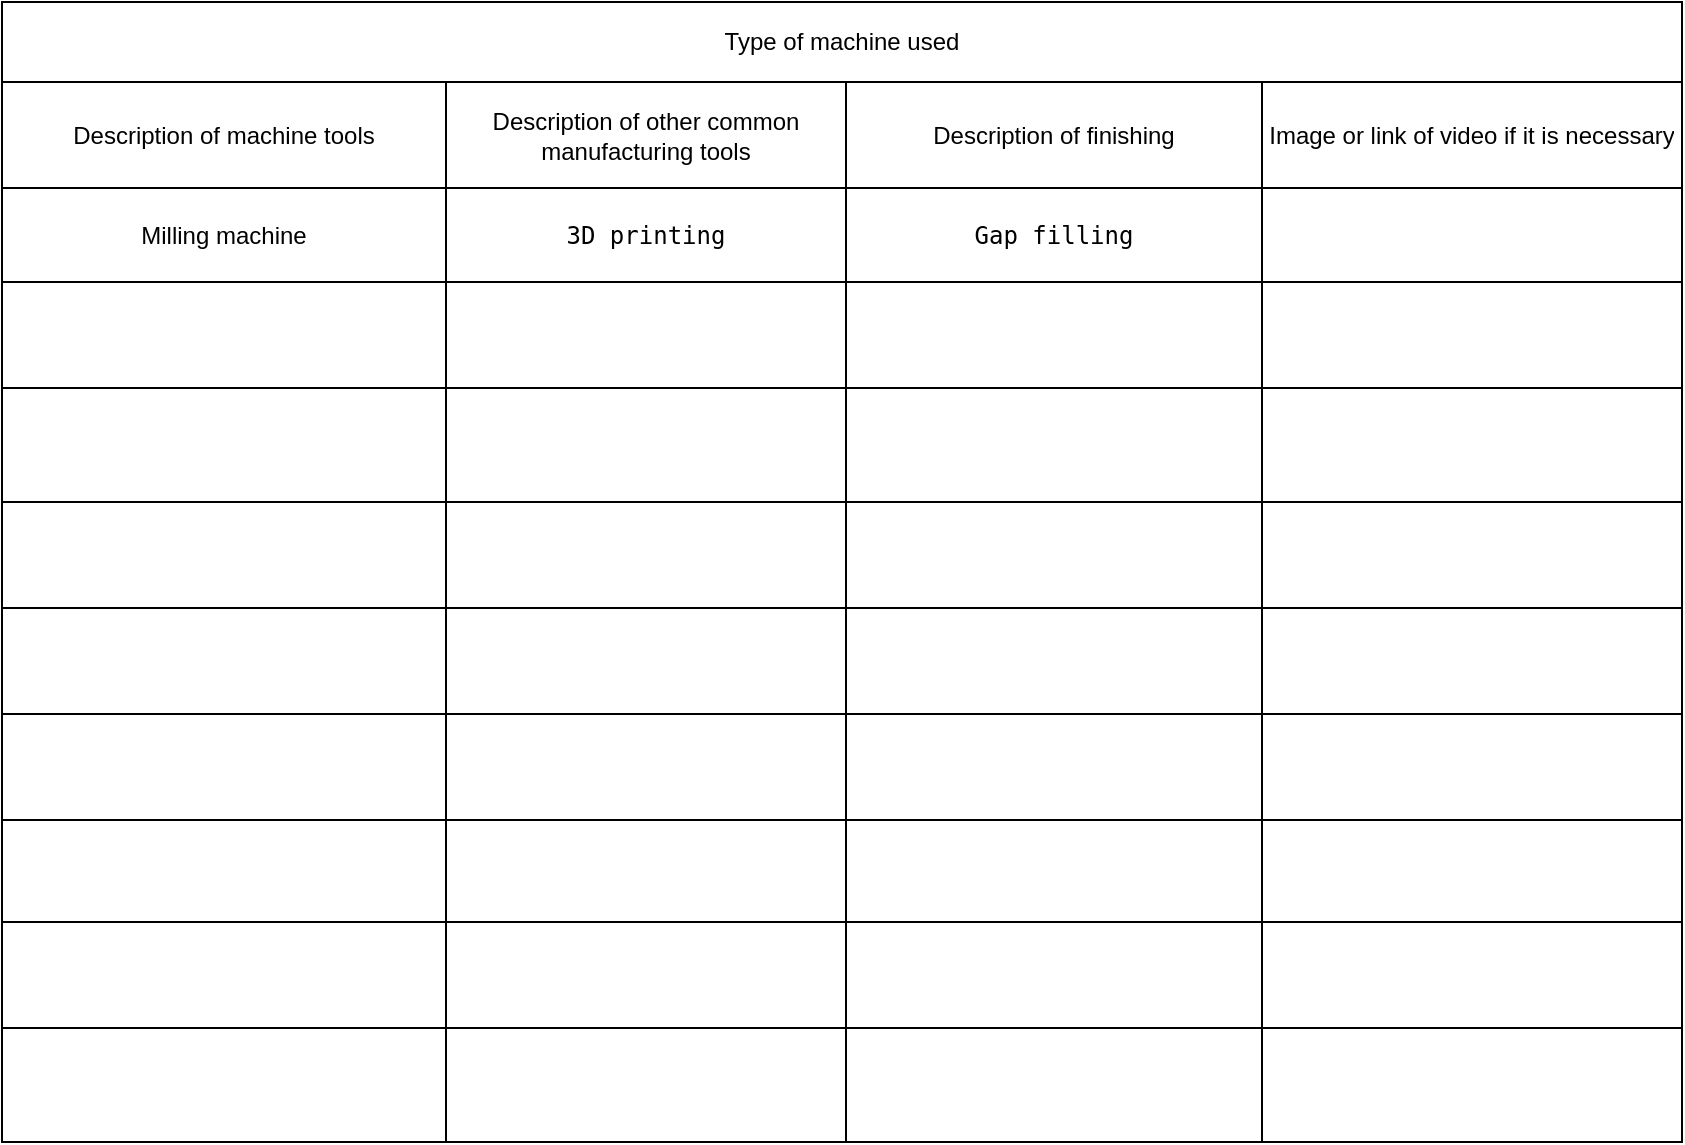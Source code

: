 <mxfile version="14.9.0" type="github">
  <diagram id="nSUky03wP_geeJo8E0sn" name="Page-1">
    <mxGraphModel dx="2013" dy="1820" grid="1" gridSize="10" guides="1" tooltips="1" connect="1" arrows="1" fold="1" page="1" pageScale="1" pageWidth="827" pageHeight="1169" math="0" shadow="0">
      <root>
        <mxCell id="0" />
        <mxCell id="1" parent="0" />
        <mxCell id="g2rxZFlYXXOEhxONH8Ov-4" value="" style="shape=table;startSize=0;container=1;collapsible=0;childLayout=tableLayout;" vertex="1" parent="1">
          <mxGeometry x="-760" y="-1060" width="840" height="530" as="geometry" />
        </mxCell>
        <mxCell id="g2rxZFlYXXOEhxONH8Ov-5" value="" style="shape=partialRectangle;collapsible=0;dropTarget=0;pointerEvents=0;fillColor=none;top=0;left=0;bottom=0;right=0;points=[[0,0.5],[1,0.5]];portConstraint=eastwest;" vertex="1" parent="g2rxZFlYXXOEhxONH8Ov-4">
          <mxGeometry width="840" height="53" as="geometry" />
        </mxCell>
        <mxCell id="g2rxZFlYXXOEhxONH8Ov-7" value="Description of machine tools" style="shape=partialRectangle;html=1;whiteSpace=wrap;connectable=0;overflow=hidden;fillColor=none;top=0;left=0;bottom=0;right=0;" vertex="1" parent="g2rxZFlYXXOEhxONH8Ov-5">
          <mxGeometry width="222" height="53" as="geometry" />
        </mxCell>
        <mxCell id="g2rxZFlYXXOEhxONH8Ov-8" value="Description of other common manufacturing tools " style="shape=partialRectangle;html=1;whiteSpace=wrap;connectable=0;overflow=hidden;fillColor=none;top=0;left=0;bottom=0;right=0;" vertex="1" parent="g2rxZFlYXXOEhxONH8Ov-5">
          <mxGeometry x="222" width="200" height="53" as="geometry" />
        </mxCell>
        <mxCell id="g2rxZFlYXXOEhxONH8Ov-9" value="Description of finishing" style="shape=partialRectangle;html=1;whiteSpace=wrap;connectable=0;overflow=hidden;fillColor=none;top=0;left=0;bottom=0;right=0;" vertex="1" parent="g2rxZFlYXXOEhxONH8Ov-5">
          <mxGeometry x="422" width="208" height="53" as="geometry" />
        </mxCell>
        <mxCell id="g2rxZFlYXXOEhxONH8Ov-123" value="Image or link of video if it is necessary" style="shape=partialRectangle;html=1;whiteSpace=wrap;connectable=0;overflow=hidden;fillColor=none;top=0;left=0;bottom=0;right=0;" vertex="1" parent="g2rxZFlYXXOEhxONH8Ov-5">
          <mxGeometry x="630" width="210" height="53" as="geometry" />
        </mxCell>
        <mxCell id="g2rxZFlYXXOEhxONH8Ov-14" style="shape=partialRectangle;collapsible=0;dropTarget=0;pointerEvents=0;fillColor=none;top=0;left=0;bottom=0;right=0;points=[[0,0.5],[1,0.5]];portConstraint=eastwest;" vertex="1" parent="g2rxZFlYXXOEhxONH8Ov-4">
          <mxGeometry y="53" width="840" height="47" as="geometry" />
        </mxCell>
        <mxCell id="g2rxZFlYXXOEhxONH8Ov-16" value="Milling machine" style="shape=partialRectangle;html=1;whiteSpace=wrap;connectable=0;overflow=hidden;fillColor=none;top=0;left=0;bottom=0;right=0;" vertex="1" parent="g2rxZFlYXXOEhxONH8Ov-14">
          <mxGeometry width="222" height="47" as="geometry" />
        </mxCell>
        <mxCell id="g2rxZFlYXXOEhxONH8Ov-17" value="&lt;pre&gt;&lt;code&gt;3D printing&lt;/code&gt;&lt;/pre&gt;" style="shape=partialRectangle;html=1;whiteSpace=wrap;connectable=0;overflow=hidden;fillColor=none;top=0;left=0;bottom=0;right=0;" vertex="1" parent="g2rxZFlYXXOEhxONH8Ov-14">
          <mxGeometry x="222" width="200" height="47" as="geometry" />
        </mxCell>
        <mxCell id="g2rxZFlYXXOEhxONH8Ov-18" value="&lt;pre&gt;&lt;code&gt;Gap filling&lt;/code&gt;&lt;/pre&gt;" style="shape=partialRectangle;html=1;whiteSpace=wrap;connectable=0;overflow=hidden;fillColor=none;top=0;left=0;bottom=0;right=0;" vertex="1" parent="g2rxZFlYXXOEhxONH8Ov-14">
          <mxGeometry x="422" width="208" height="47" as="geometry" />
        </mxCell>
        <mxCell id="g2rxZFlYXXOEhxONH8Ov-124" style="shape=partialRectangle;html=1;whiteSpace=wrap;connectable=0;overflow=hidden;fillColor=none;top=0;left=0;bottom=0;right=0;" vertex="1" parent="g2rxZFlYXXOEhxONH8Ov-14">
          <mxGeometry x="630" width="210" height="47" as="geometry" />
        </mxCell>
        <mxCell id="g2rxZFlYXXOEhxONH8Ov-23" style="shape=partialRectangle;collapsible=0;dropTarget=0;pointerEvents=0;fillColor=none;top=0;left=0;bottom=0;right=0;points=[[0,0.5],[1,0.5]];portConstraint=eastwest;" vertex="1" parent="g2rxZFlYXXOEhxONH8Ov-4">
          <mxGeometry y="100" width="840" height="53" as="geometry" />
        </mxCell>
        <mxCell id="g2rxZFlYXXOEhxONH8Ov-25" style="shape=partialRectangle;html=1;whiteSpace=wrap;connectable=0;overflow=hidden;fillColor=none;top=0;left=0;bottom=0;right=0;" vertex="1" parent="g2rxZFlYXXOEhxONH8Ov-23">
          <mxGeometry width="222" height="53" as="geometry" />
        </mxCell>
        <mxCell id="g2rxZFlYXXOEhxONH8Ov-26" style="shape=partialRectangle;html=1;whiteSpace=wrap;connectable=0;overflow=hidden;fillColor=none;top=0;left=0;bottom=0;right=0;" vertex="1" parent="g2rxZFlYXXOEhxONH8Ov-23">
          <mxGeometry x="222" width="200" height="53" as="geometry" />
        </mxCell>
        <mxCell id="g2rxZFlYXXOEhxONH8Ov-27" style="shape=partialRectangle;html=1;whiteSpace=wrap;connectable=0;overflow=hidden;fillColor=none;top=0;left=0;bottom=0;right=0;" vertex="1" parent="g2rxZFlYXXOEhxONH8Ov-23">
          <mxGeometry x="422" width="208" height="53" as="geometry" />
        </mxCell>
        <mxCell id="g2rxZFlYXXOEhxONH8Ov-125" style="shape=partialRectangle;html=1;whiteSpace=wrap;connectable=0;overflow=hidden;fillColor=none;top=0;left=0;bottom=0;right=0;" vertex="1" parent="g2rxZFlYXXOEhxONH8Ov-23">
          <mxGeometry x="630" width="210" height="53" as="geometry" />
        </mxCell>
        <mxCell id="g2rxZFlYXXOEhxONH8Ov-32" value="" style="shape=partialRectangle;collapsible=0;dropTarget=0;pointerEvents=0;fillColor=none;top=0;left=0;bottom=0;right=0;points=[[0,0.5],[1,0.5]];portConstraint=eastwest;" vertex="1" parent="g2rxZFlYXXOEhxONH8Ov-4">
          <mxGeometry y="153" width="840" height="57" as="geometry" />
        </mxCell>
        <mxCell id="g2rxZFlYXXOEhxONH8Ov-34" style="shape=partialRectangle;html=1;whiteSpace=wrap;connectable=0;overflow=hidden;fillColor=none;top=0;left=0;bottom=0;right=0;" vertex="1" parent="g2rxZFlYXXOEhxONH8Ov-32">
          <mxGeometry width="222" height="57" as="geometry" />
        </mxCell>
        <mxCell id="g2rxZFlYXXOEhxONH8Ov-35" style="shape=partialRectangle;html=1;whiteSpace=wrap;connectable=0;overflow=hidden;fillColor=none;top=0;left=0;bottom=0;right=0;" vertex="1" parent="g2rxZFlYXXOEhxONH8Ov-32">
          <mxGeometry x="222" width="200" height="57" as="geometry" />
        </mxCell>
        <mxCell id="g2rxZFlYXXOEhxONH8Ov-36" style="shape=partialRectangle;html=1;whiteSpace=wrap;connectable=0;overflow=hidden;fillColor=none;top=0;left=0;bottom=0;right=0;" vertex="1" parent="g2rxZFlYXXOEhxONH8Ov-32">
          <mxGeometry x="422" width="208" height="57" as="geometry" />
        </mxCell>
        <mxCell id="g2rxZFlYXXOEhxONH8Ov-126" style="shape=partialRectangle;html=1;whiteSpace=wrap;connectable=0;overflow=hidden;fillColor=none;top=0;left=0;bottom=0;right=0;" vertex="1" parent="g2rxZFlYXXOEhxONH8Ov-32">
          <mxGeometry x="630" width="210" height="57" as="geometry" />
        </mxCell>
        <mxCell id="g2rxZFlYXXOEhxONH8Ov-41" value="" style="shape=partialRectangle;collapsible=0;dropTarget=0;pointerEvents=0;fillColor=none;top=0;left=0;bottom=0;right=0;points=[[0,0.5],[1,0.5]];portConstraint=eastwest;" vertex="1" parent="g2rxZFlYXXOEhxONH8Ov-4">
          <mxGeometry y="210" width="840" height="53" as="geometry" />
        </mxCell>
        <mxCell id="g2rxZFlYXXOEhxONH8Ov-43" style="shape=partialRectangle;html=1;whiteSpace=wrap;connectable=0;overflow=hidden;fillColor=none;top=0;left=0;bottom=0;right=0;" vertex="1" parent="g2rxZFlYXXOEhxONH8Ov-41">
          <mxGeometry width="222" height="53" as="geometry" />
        </mxCell>
        <mxCell id="g2rxZFlYXXOEhxONH8Ov-44" style="shape=partialRectangle;html=1;whiteSpace=wrap;connectable=0;overflow=hidden;fillColor=none;top=0;left=0;bottom=0;right=0;" vertex="1" parent="g2rxZFlYXXOEhxONH8Ov-41">
          <mxGeometry x="222" width="200" height="53" as="geometry" />
        </mxCell>
        <mxCell id="g2rxZFlYXXOEhxONH8Ov-45" style="shape=partialRectangle;html=1;whiteSpace=wrap;connectable=0;overflow=hidden;fillColor=none;top=0;left=0;bottom=0;right=0;" vertex="1" parent="g2rxZFlYXXOEhxONH8Ov-41">
          <mxGeometry x="422" width="208" height="53" as="geometry" />
        </mxCell>
        <mxCell id="g2rxZFlYXXOEhxONH8Ov-127" style="shape=partialRectangle;html=1;whiteSpace=wrap;connectable=0;overflow=hidden;fillColor=none;top=0;left=0;bottom=0;right=0;" vertex="1" parent="g2rxZFlYXXOEhxONH8Ov-41">
          <mxGeometry x="630" width="210" height="53" as="geometry" />
        </mxCell>
        <mxCell id="g2rxZFlYXXOEhxONH8Ov-50" value="" style="shape=partialRectangle;collapsible=0;dropTarget=0;pointerEvents=0;fillColor=none;top=0;left=0;bottom=0;right=0;points=[[0,0.5],[1,0.5]];portConstraint=eastwest;" vertex="1" parent="g2rxZFlYXXOEhxONH8Ov-4">
          <mxGeometry y="263" width="840" height="53" as="geometry" />
        </mxCell>
        <mxCell id="g2rxZFlYXXOEhxONH8Ov-52" style="shape=partialRectangle;html=1;whiteSpace=wrap;connectable=0;overflow=hidden;fillColor=none;top=0;left=0;bottom=0;right=0;" vertex="1" parent="g2rxZFlYXXOEhxONH8Ov-50">
          <mxGeometry width="222" height="53" as="geometry" />
        </mxCell>
        <mxCell id="g2rxZFlYXXOEhxONH8Ov-53" style="shape=partialRectangle;html=1;whiteSpace=wrap;connectable=0;overflow=hidden;fillColor=none;top=0;left=0;bottom=0;right=0;" vertex="1" parent="g2rxZFlYXXOEhxONH8Ov-50">
          <mxGeometry x="222" width="200" height="53" as="geometry" />
        </mxCell>
        <mxCell id="g2rxZFlYXXOEhxONH8Ov-54" style="shape=partialRectangle;html=1;whiteSpace=wrap;connectable=0;overflow=hidden;fillColor=none;top=0;left=0;bottom=0;right=0;" vertex="1" parent="g2rxZFlYXXOEhxONH8Ov-50">
          <mxGeometry x="422" width="208" height="53" as="geometry" />
        </mxCell>
        <mxCell id="g2rxZFlYXXOEhxONH8Ov-128" style="shape=partialRectangle;html=1;whiteSpace=wrap;connectable=0;overflow=hidden;fillColor=none;top=0;left=0;bottom=0;right=0;" vertex="1" parent="g2rxZFlYXXOEhxONH8Ov-50">
          <mxGeometry x="630" width="210" height="53" as="geometry" />
        </mxCell>
        <mxCell id="g2rxZFlYXXOEhxONH8Ov-59" style="shape=partialRectangle;collapsible=0;dropTarget=0;pointerEvents=0;fillColor=none;top=0;left=0;bottom=0;right=0;points=[[0,0.5],[1,0.5]];portConstraint=eastwest;" vertex="1" parent="g2rxZFlYXXOEhxONH8Ov-4">
          <mxGeometry y="316" width="840" height="53" as="geometry" />
        </mxCell>
        <mxCell id="g2rxZFlYXXOEhxONH8Ov-61" style="shape=partialRectangle;html=1;whiteSpace=wrap;connectable=0;overflow=hidden;fillColor=none;top=0;left=0;bottom=0;right=0;" vertex="1" parent="g2rxZFlYXXOEhxONH8Ov-59">
          <mxGeometry width="222" height="53" as="geometry" />
        </mxCell>
        <mxCell id="g2rxZFlYXXOEhxONH8Ov-62" style="shape=partialRectangle;html=1;whiteSpace=wrap;connectable=0;overflow=hidden;fillColor=none;top=0;left=0;bottom=0;right=0;" vertex="1" parent="g2rxZFlYXXOEhxONH8Ov-59">
          <mxGeometry x="222" width="200" height="53" as="geometry" />
        </mxCell>
        <mxCell id="g2rxZFlYXXOEhxONH8Ov-63" style="shape=partialRectangle;html=1;whiteSpace=wrap;connectable=0;overflow=hidden;fillColor=none;top=0;left=0;bottom=0;right=0;" vertex="1" parent="g2rxZFlYXXOEhxONH8Ov-59">
          <mxGeometry x="422" width="208" height="53" as="geometry" />
        </mxCell>
        <mxCell id="g2rxZFlYXXOEhxONH8Ov-129" style="shape=partialRectangle;html=1;whiteSpace=wrap;connectable=0;overflow=hidden;fillColor=none;top=0;left=0;bottom=0;right=0;" vertex="1" parent="g2rxZFlYXXOEhxONH8Ov-59">
          <mxGeometry x="630" width="210" height="53" as="geometry" />
        </mxCell>
        <mxCell id="g2rxZFlYXXOEhxONH8Ov-68" style="shape=partialRectangle;collapsible=0;dropTarget=0;pointerEvents=0;fillColor=none;top=0;left=0;bottom=0;right=0;points=[[0,0.5],[1,0.5]];portConstraint=eastwest;" vertex="1" parent="g2rxZFlYXXOEhxONH8Ov-4">
          <mxGeometry y="369" width="840" height="51" as="geometry" />
        </mxCell>
        <mxCell id="g2rxZFlYXXOEhxONH8Ov-70" style="shape=partialRectangle;html=1;whiteSpace=wrap;connectable=0;overflow=hidden;fillColor=none;top=0;left=0;bottom=0;right=0;" vertex="1" parent="g2rxZFlYXXOEhxONH8Ov-68">
          <mxGeometry width="222" height="51" as="geometry" />
        </mxCell>
        <mxCell id="g2rxZFlYXXOEhxONH8Ov-71" style="shape=partialRectangle;html=1;whiteSpace=wrap;connectable=0;overflow=hidden;fillColor=none;top=0;left=0;bottom=0;right=0;" vertex="1" parent="g2rxZFlYXXOEhxONH8Ov-68">
          <mxGeometry x="222" width="200" height="51" as="geometry" />
        </mxCell>
        <mxCell id="g2rxZFlYXXOEhxONH8Ov-72" style="shape=partialRectangle;html=1;whiteSpace=wrap;connectable=0;overflow=hidden;fillColor=none;top=0;left=0;bottom=0;right=0;" vertex="1" parent="g2rxZFlYXXOEhxONH8Ov-68">
          <mxGeometry x="422" width="208" height="51" as="geometry" />
        </mxCell>
        <mxCell id="g2rxZFlYXXOEhxONH8Ov-130" style="shape=partialRectangle;html=1;whiteSpace=wrap;connectable=0;overflow=hidden;fillColor=none;top=0;left=0;bottom=0;right=0;" vertex="1" parent="g2rxZFlYXXOEhxONH8Ov-68">
          <mxGeometry x="630" width="210" height="51" as="geometry" />
        </mxCell>
        <mxCell id="g2rxZFlYXXOEhxONH8Ov-77" style="shape=partialRectangle;collapsible=0;dropTarget=0;pointerEvents=0;fillColor=none;top=0;left=0;bottom=0;right=0;points=[[0,0.5],[1,0.5]];portConstraint=eastwest;" vertex="1" parent="g2rxZFlYXXOEhxONH8Ov-4">
          <mxGeometry y="420" width="840" height="53" as="geometry" />
        </mxCell>
        <mxCell id="g2rxZFlYXXOEhxONH8Ov-79" style="shape=partialRectangle;html=1;whiteSpace=wrap;connectable=0;overflow=hidden;fillColor=none;top=0;left=0;bottom=0;right=0;" vertex="1" parent="g2rxZFlYXXOEhxONH8Ov-77">
          <mxGeometry width="222" height="53" as="geometry" />
        </mxCell>
        <mxCell id="g2rxZFlYXXOEhxONH8Ov-80" style="shape=partialRectangle;html=1;whiteSpace=wrap;connectable=0;overflow=hidden;fillColor=none;top=0;left=0;bottom=0;right=0;" vertex="1" parent="g2rxZFlYXXOEhxONH8Ov-77">
          <mxGeometry x="222" width="200" height="53" as="geometry" />
        </mxCell>
        <mxCell id="g2rxZFlYXXOEhxONH8Ov-81" style="shape=partialRectangle;html=1;whiteSpace=wrap;connectable=0;overflow=hidden;fillColor=none;top=0;left=0;bottom=0;right=0;" vertex="1" parent="g2rxZFlYXXOEhxONH8Ov-77">
          <mxGeometry x="422" width="208" height="53" as="geometry" />
        </mxCell>
        <mxCell id="g2rxZFlYXXOEhxONH8Ov-131" style="shape=partialRectangle;html=1;whiteSpace=wrap;connectable=0;overflow=hidden;fillColor=none;top=0;left=0;bottom=0;right=0;" vertex="1" parent="g2rxZFlYXXOEhxONH8Ov-77">
          <mxGeometry x="630" width="210" height="53" as="geometry" />
        </mxCell>
        <mxCell id="g2rxZFlYXXOEhxONH8Ov-86" style="shape=partialRectangle;collapsible=0;dropTarget=0;pointerEvents=0;fillColor=none;top=0;left=0;bottom=0;right=0;points=[[0,0.5],[1,0.5]];portConstraint=eastwest;" vertex="1" parent="g2rxZFlYXXOEhxONH8Ov-4">
          <mxGeometry y="473" width="840" height="57" as="geometry" />
        </mxCell>
        <mxCell id="g2rxZFlYXXOEhxONH8Ov-88" style="shape=partialRectangle;html=1;whiteSpace=wrap;connectable=0;overflow=hidden;fillColor=none;top=0;left=0;bottom=0;right=0;" vertex="1" parent="g2rxZFlYXXOEhxONH8Ov-86">
          <mxGeometry width="222" height="57" as="geometry" />
        </mxCell>
        <mxCell id="g2rxZFlYXXOEhxONH8Ov-89" style="shape=partialRectangle;html=1;whiteSpace=wrap;connectable=0;overflow=hidden;fillColor=none;top=0;left=0;bottom=0;right=0;" vertex="1" parent="g2rxZFlYXXOEhxONH8Ov-86">
          <mxGeometry x="222" width="200" height="57" as="geometry" />
        </mxCell>
        <mxCell id="g2rxZFlYXXOEhxONH8Ov-90" style="shape=partialRectangle;html=1;whiteSpace=wrap;connectable=0;overflow=hidden;fillColor=none;top=0;left=0;bottom=0;right=0;" vertex="1" parent="g2rxZFlYXXOEhxONH8Ov-86">
          <mxGeometry x="422" width="208" height="57" as="geometry" />
        </mxCell>
        <mxCell id="g2rxZFlYXXOEhxONH8Ov-132" style="shape=partialRectangle;html=1;whiteSpace=wrap;connectable=0;overflow=hidden;fillColor=none;top=0;left=0;bottom=0;right=0;" vertex="1" parent="g2rxZFlYXXOEhxONH8Ov-86">
          <mxGeometry x="630" width="210" height="57" as="geometry" />
        </mxCell>
        <mxCell id="g2rxZFlYXXOEhxONH8Ov-102" value="Type of machine used" style="rounded=0;whiteSpace=wrap;html=1;" vertex="1" parent="1">
          <mxGeometry x="-760" y="-1100" width="840" height="40" as="geometry" />
        </mxCell>
      </root>
    </mxGraphModel>
  </diagram>
</mxfile>

